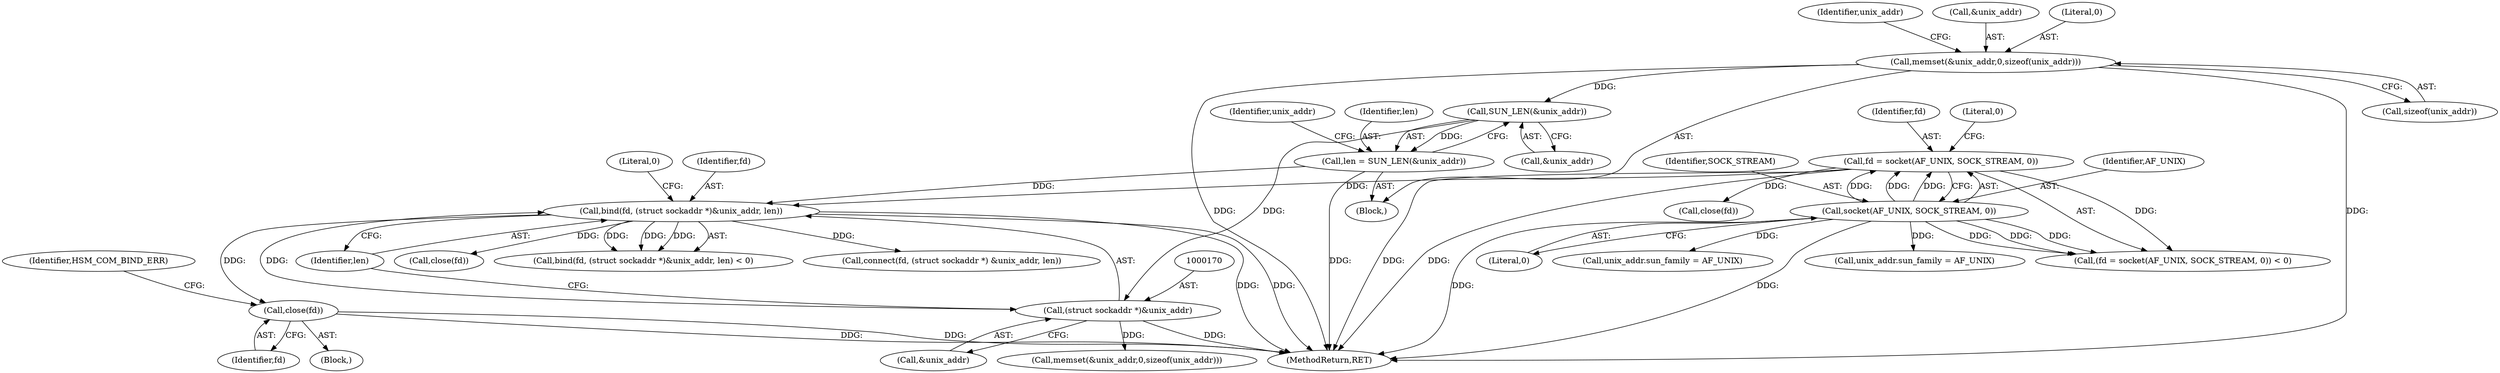 digraph "0_opa-ff_c5759e7b76f5bf844be6c6641cc1b356bbc83869_0@API" {
"1000180" [label="(Call,close(fd))"];
"1000167" [label="(Call,bind(fd, (struct sockaddr *)&unix_addr, len))"];
"1000108" [label="(Call,fd = socket(AF_UNIX, SOCK_STREAM, 0))"];
"1000110" [label="(Call,socket(AF_UNIX, SOCK_STREAM, 0))"];
"1000169" [label="(Call,(struct sockaddr *)&unix_addr)"];
"1000158" [label="(Call,SUN_LEN(&unix_addr))"];
"1000118" [label="(Call,memset(&unix_addr,0,sizeof(unix_addr)))"];
"1000156" [label="(Call,len = SUN_LEN(&unix_addr))"];
"1000180" [label="(Call,close(fd))"];
"1000113" [label="(Literal,0)"];
"1000242" [label="(Call,connect(fd, (struct sockaddr *) &unix_addr, len))"];
"1000126" [label="(Identifier,unix_addr)"];
"1000171" [label="(Call,&unix_addr)"];
"1000159" [label="(Call,&unix_addr)"];
"1000181" [label="(Identifier,fd)"];
"1000124" [label="(Call,unix_addr.sun_family = AF_UNIX)"];
"1000163" [label="(Identifier,unix_addr)"];
"1000119" [label="(Call,&unix_addr)"];
"1000167" [label="(Call,bind(fd, (struct sockaddr *)&unix_addr, len))"];
"1000183" [label="(Identifier,HSM_COM_BIND_ERR)"];
"1000158" [label="(Call,SUN_LEN(&unix_addr))"];
"1000169" [label="(Call,(struct sockaddr *)&unix_addr)"];
"1000201" [label="(Call,memset(&unix_addr,0,sizeof(unix_addr)))"];
"1000174" [label="(Literal,0)"];
"1000166" [label="(Call,bind(fd, (struct sockaddr *)&unix_addr, len) < 0)"];
"1000110" [label="(Call,socket(AF_UNIX, SOCK_STREAM, 0))"];
"1000121" [label="(Literal,0)"];
"1000111" [label="(Identifier,AF_UNIX)"];
"1000168" [label="(Identifier,fd)"];
"1000108" [label="(Call,fd = socket(AF_UNIX, SOCK_STREAM, 0))"];
"1000157" [label="(Identifier,len)"];
"1000175" [label="(Block,)"];
"1000207" [label="(Call,unix_addr.sun_family = AF_UNIX)"];
"1000285" [label="(MethodReturn,RET)"];
"1000140" [label="(Call,close(fd))"];
"1000197" [label="(Call,close(fd))"];
"1000122" [label="(Call,sizeof(unix_addr))"];
"1000173" [label="(Identifier,len)"];
"1000102" [label="(Block,)"];
"1000114" [label="(Literal,0)"];
"1000112" [label="(Identifier,SOCK_STREAM)"];
"1000156" [label="(Call,len = SUN_LEN(&unix_addr))"];
"1000118" [label="(Call,memset(&unix_addr,0,sizeof(unix_addr)))"];
"1000109" [label="(Identifier,fd)"];
"1000107" [label="(Call,(fd = socket(AF_UNIX, SOCK_STREAM, 0)) < 0)"];
"1000180" -> "1000175"  [label="AST: "];
"1000180" -> "1000181"  [label="CFG: "];
"1000181" -> "1000180"  [label="AST: "];
"1000183" -> "1000180"  [label="CFG: "];
"1000180" -> "1000285"  [label="DDG: "];
"1000180" -> "1000285"  [label="DDG: "];
"1000167" -> "1000180"  [label="DDG: "];
"1000167" -> "1000166"  [label="AST: "];
"1000167" -> "1000173"  [label="CFG: "];
"1000168" -> "1000167"  [label="AST: "];
"1000169" -> "1000167"  [label="AST: "];
"1000173" -> "1000167"  [label="AST: "];
"1000174" -> "1000167"  [label="CFG: "];
"1000167" -> "1000285"  [label="DDG: "];
"1000167" -> "1000285"  [label="DDG: "];
"1000167" -> "1000166"  [label="DDG: "];
"1000167" -> "1000166"  [label="DDG: "];
"1000167" -> "1000166"  [label="DDG: "];
"1000108" -> "1000167"  [label="DDG: "];
"1000169" -> "1000167"  [label="DDG: "];
"1000156" -> "1000167"  [label="DDG: "];
"1000167" -> "1000197"  [label="DDG: "];
"1000167" -> "1000242"  [label="DDG: "];
"1000108" -> "1000107"  [label="AST: "];
"1000108" -> "1000110"  [label="CFG: "];
"1000109" -> "1000108"  [label="AST: "];
"1000110" -> "1000108"  [label="AST: "];
"1000114" -> "1000108"  [label="CFG: "];
"1000108" -> "1000285"  [label="DDG: "];
"1000108" -> "1000285"  [label="DDG: "];
"1000108" -> "1000107"  [label="DDG: "];
"1000110" -> "1000108"  [label="DDG: "];
"1000110" -> "1000108"  [label="DDG: "];
"1000110" -> "1000108"  [label="DDG: "];
"1000108" -> "1000140"  [label="DDG: "];
"1000110" -> "1000113"  [label="CFG: "];
"1000111" -> "1000110"  [label="AST: "];
"1000112" -> "1000110"  [label="AST: "];
"1000113" -> "1000110"  [label="AST: "];
"1000110" -> "1000285"  [label="DDG: "];
"1000110" -> "1000285"  [label="DDG: "];
"1000110" -> "1000107"  [label="DDG: "];
"1000110" -> "1000107"  [label="DDG: "];
"1000110" -> "1000107"  [label="DDG: "];
"1000110" -> "1000124"  [label="DDG: "];
"1000110" -> "1000207"  [label="DDG: "];
"1000169" -> "1000171"  [label="CFG: "];
"1000170" -> "1000169"  [label="AST: "];
"1000171" -> "1000169"  [label="AST: "];
"1000173" -> "1000169"  [label="CFG: "];
"1000169" -> "1000285"  [label="DDG: "];
"1000158" -> "1000169"  [label="DDG: "];
"1000169" -> "1000201"  [label="DDG: "];
"1000158" -> "1000156"  [label="AST: "];
"1000158" -> "1000159"  [label="CFG: "];
"1000159" -> "1000158"  [label="AST: "];
"1000156" -> "1000158"  [label="CFG: "];
"1000158" -> "1000156"  [label="DDG: "];
"1000118" -> "1000158"  [label="DDG: "];
"1000118" -> "1000102"  [label="AST: "];
"1000118" -> "1000122"  [label="CFG: "];
"1000119" -> "1000118"  [label="AST: "];
"1000121" -> "1000118"  [label="AST: "];
"1000122" -> "1000118"  [label="AST: "];
"1000126" -> "1000118"  [label="CFG: "];
"1000118" -> "1000285"  [label="DDG: "];
"1000118" -> "1000285"  [label="DDG: "];
"1000156" -> "1000102"  [label="AST: "];
"1000157" -> "1000156"  [label="AST: "];
"1000163" -> "1000156"  [label="CFG: "];
"1000156" -> "1000285"  [label="DDG: "];
}
